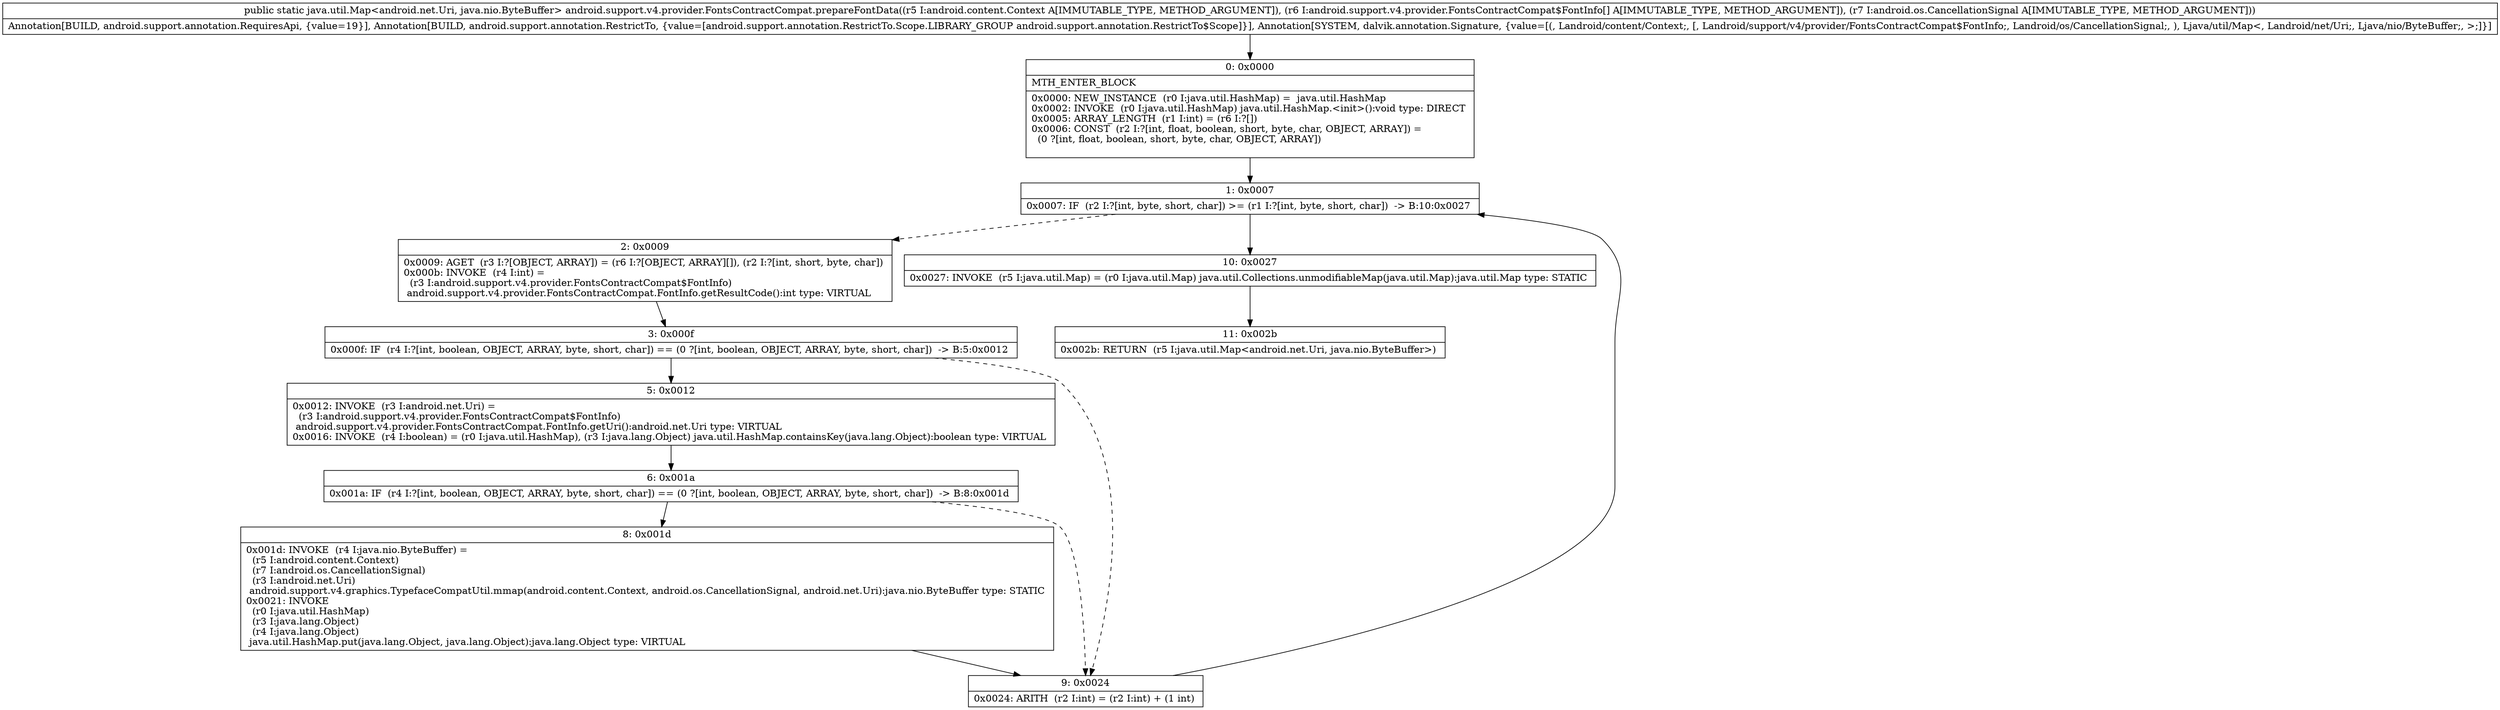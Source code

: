 digraph "CFG forandroid.support.v4.provider.FontsContractCompat.prepareFontData(Landroid\/content\/Context;[Landroid\/support\/v4\/provider\/FontsContractCompat$FontInfo;Landroid\/os\/CancellationSignal;)Ljava\/util\/Map;" {
Node_0 [shape=record,label="{0\:\ 0x0000|MTH_ENTER_BLOCK\l|0x0000: NEW_INSTANCE  (r0 I:java.util.HashMap) =  java.util.HashMap \l0x0002: INVOKE  (r0 I:java.util.HashMap) java.util.HashMap.\<init\>():void type: DIRECT \l0x0005: ARRAY_LENGTH  (r1 I:int) = (r6 I:?[]) \l0x0006: CONST  (r2 I:?[int, float, boolean, short, byte, char, OBJECT, ARRAY]) = \l  (0 ?[int, float, boolean, short, byte, char, OBJECT, ARRAY])\l \l}"];
Node_1 [shape=record,label="{1\:\ 0x0007|0x0007: IF  (r2 I:?[int, byte, short, char]) \>= (r1 I:?[int, byte, short, char])  \-\> B:10:0x0027 \l}"];
Node_2 [shape=record,label="{2\:\ 0x0009|0x0009: AGET  (r3 I:?[OBJECT, ARRAY]) = (r6 I:?[OBJECT, ARRAY][]), (r2 I:?[int, short, byte, char]) \l0x000b: INVOKE  (r4 I:int) = \l  (r3 I:android.support.v4.provider.FontsContractCompat$FontInfo)\l android.support.v4.provider.FontsContractCompat.FontInfo.getResultCode():int type: VIRTUAL \l}"];
Node_3 [shape=record,label="{3\:\ 0x000f|0x000f: IF  (r4 I:?[int, boolean, OBJECT, ARRAY, byte, short, char]) == (0 ?[int, boolean, OBJECT, ARRAY, byte, short, char])  \-\> B:5:0x0012 \l}"];
Node_5 [shape=record,label="{5\:\ 0x0012|0x0012: INVOKE  (r3 I:android.net.Uri) = \l  (r3 I:android.support.v4.provider.FontsContractCompat$FontInfo)\l android.support.v4.provider.FontsContractCompat.FontInfo.getUri():android.net.Uri type: VIRTUAL \l0x0016: INVOKE  (r4 I:boolean) = (r0 I:java.util.HashMap), (r3 I:java.lang.Object) java.util.HashMap.containsKey(java.lang.Object):boolean type: VIRTUAL \l}"];
Node_6 [shape=record,label="{6\:\ 0x001a|0x001a: IF  (r4 I:?[int, boolean, OBJECT, ARRAY, byte, short, char]) == (0 ?[int, boolean, OBJECT, ARRAY, byte, short, char])  \-\> B:8:0x001d \l}"];
Node_8 [shape=record,label="{8\:\ 0x001d|0x001d: INVOKE  (r4 I:java.nio.ByteBuffer) = \l  (r5 I:android.content.Context)\l  (r7 I:android.os.CancellationSignal)\l  (r3 I:android.net.Uri)\l android.support.v4.graphics.TypefaceCompatUtil.mmap(android.content.Context, android.os.CancellationSignal, android.net.Uri):java.nio.ByteBuffer type: STATIC \l0x0021: INVOKE  \l  (r0 I:java.util.HashMap)\l  (r3 I:java.lang.Object)\l  (r4 I:java.lang.Object)\l java.util.HashMap.put(java.lang.Object, java.lang.Object):java.lang.Object type: VIRTUAL \l}"];
Node_9 [shape=record,label="{9\:\ 0x0024|0x0024: ARITH  (r2 I:int) = (r2 I:int) + (1 int) \l}"];
Node_10 [shape=record,label="{10\:\ 0x0027|0x0027: INVOKE  (r5 I:java.util.Map) = (r0 I:java.util.Map) java.util.Collections.unmodifiableMap(java.util.Map):java.util.Map type: STATIC \l}"];
Node_11 [shape=record,label="{11\:\ 0x002b|0x002b: RETURN  (r5 I:java.util.Map\<android.net.Uri, java.nio.ByteBuffer\>) \l}"];
MethodNode[shape=record,label="{public static java.util.Map\<android.net.Uri, java.nio.ByteBuffer\> android.support.v4.provider.FontsContractCompat.prepareFontData((r5 I:android.content.Context A[IMMUTABLE_TYPE, METHOD_ARGUMENT]), (r6 I:android.support.v4.provider.FontsContractCompat$FontInfo[] A[IMMUTABLE_TYPE, METHOD_ARGUMENT]), (r7 I:android.os.CancellationSignal A[IMMUTABLE_TYPE, METHOD_ARGUMENT]))  | Annotation[BUILD, android.support.annotation.RequiresApi, \{value=19\}], Annotation[BUILD, android.support.annotation.RestrictTo, \{value=[android.support.annotation.RestrictTo.Scope.LIBRARY_GROUP android.support.annotation.RestrictTo$Scope]\}], Annotation[SYSTEM, dalvik.annotation.Signature, \{value=[(, Landroid\/content\/Context;, [, Landroid\/support\/v4\/provider\/FontsContractCompat$FontInfo;, Landroid\/os\/CancellationSignal;, ), Ljava\/util\/Map\<, Landroid\/net\/Uri;, Ljava\/nio\/ByteBuffer;, \>;]\}]\l}"];
MethodNode -> Node_0;
Node_0 -> Node_1;
Node_1 -> Node_2[style=dashed];
Node_1 -> Node_10;
Node_2 -> Node_3;
Node_3 -> Node_5;
Node_3 -> Node_9[style=dashed];
Node_5 -> Node_6;
Node_6 -> Node_8;
Node_6 -> Node_9[style=dashed];
Node_8 -> Node_9;
Node_9 -> Node_1;
Node_10 -> Node_11;
}

